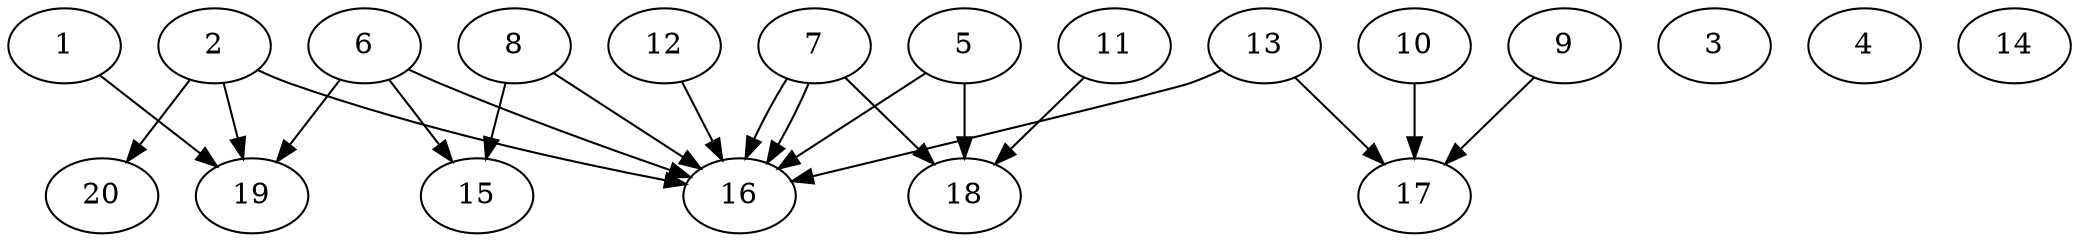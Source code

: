 // DAG automatically generated by daggen at Wed Jul 24 21:21:55 2019
// ./daggen --dot -n 20 --ccr 0.5 --fat 0.8 --regular 0.5 --density 0.6 --mindata 5242880 --maxdata 52428800 
digraph G {
  1 [size="20692992", alpha="0.15", expect_size="10346496"] 
  1 -> 19 [size ="10346496"]
  2 [size="28110848", alpha="0.03", expect_size="14055424"] 
  2 -> 16 [size ="14055424"]
  2 -> 19 [size ="14055424"]
  2 -> 20 [size ="14055424"]
  3 [size="23515136", alpha="0.09", expect_size="11757568"] 
  4 [size="21997568", alpha="0.15", expect_size="10998784"] 
  5 [size="45416448", alpha="0.20", expect_size="22708224"] 
  5 -> 16 [size ="22708224"]
  5 -> 18 [size ="22708224"]
  6 [size="94656512", alpha="0.10", expect_size="47328256"] 
  6 -> 15 [size ="47328256"]
  6 -> 16 [size ="47328256"]
  6 -> 19 [size ="47328256"]
  7 [size="79755264", alpha="0.07", expect_size="39877632"] 
  7 -> 16 [size ="39877632"]
  7 -> 16 [size ="39877632"]
  7 -> 18 [size ="39877632"]
  8 [size="35641344", alpha="0.15", expect_size="17820672"] 
  8 -> 15 [size ="17820672"]
  8 -> 16 [size ="17820672"]
  9 [size="77326336", alpha="0.06", expect_size="38663168"] 
  9 -> 17 [size ="38663168"]
  10 [size="24641536", alpha="0.05", expect_size="12320768"] 
  10 -> 17 [size ="12320768"]
  11 [size="65009664", alpha="0.10", expect_size="32504832"] 
  11 -> 18 [size ="32504832"]
  12 [size="41021440", alpha="0.17", expect_size="20510720"] 
  12 -> 16 [size ="20510720"]
  13 [size="55240704", alpha="0.05", expect_size="27620352"] 
  13 -> 16 [size ="27620352"]
  13 -> 17 [size ="27620352"]
  14 [size="98594816", alpha="0.03", expect_size="49297408"] 
  15 [size="74608640", alpha="0.10", expect_size="37304320"] 
  16 [size="73977856", alpha="0.10", expect_size="36988928"] 
  17 [size="27840512", alpha="0.16", expect_size="13920256"] 
  18 [size="60774400", alpha="0.15", expect_size="30387200"] 
  19 [size="39151616", alpha="0.10", expect_size="19575808"] 
  20 [size="67287040", alpha="0.08", expect_size="33643520"] 
}
